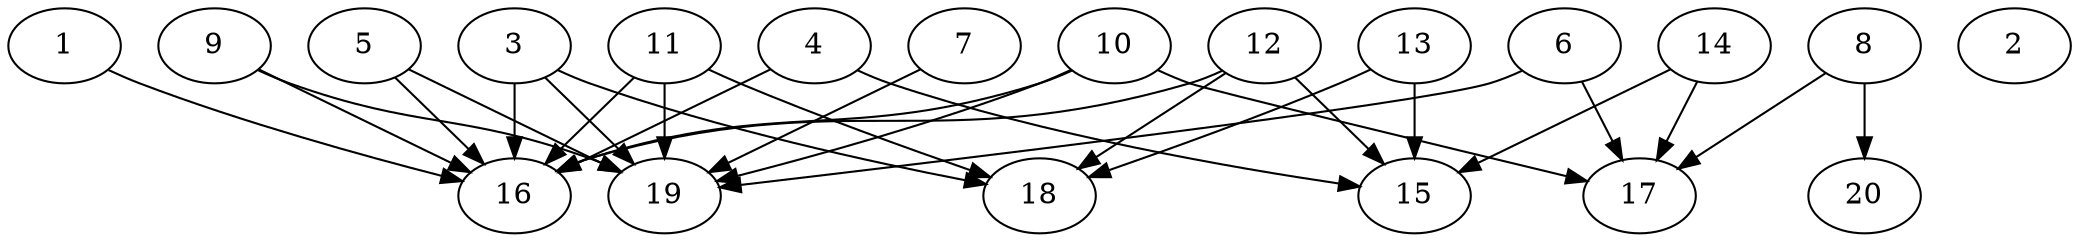 // DAG automatically generated by daggen at Wed Jul 24 21:21:55 2019
// ./daggen --dot -n 20 --ccr 0.4 --fat 0.8 --regular 0.5 --density 0.6 --mindata 5242880 --maxdata 52428800 
digraph G {
  1 [size="112560640", alpha="0.06", expect_size="45024256"] 
  1 -> 16 [size ="45024256"]
  2 [size="45626880", alpha="0.16", expect_size="18250752"] 
  3 [size="120668160", alpha="0.12", expect_size="48267264"] 
  3 -> 16 [size ="48267264"]
  3 -> 18 [size ="48267264"]
  3 -> 19 [size ="48267264"]
  4 [size="117488640", alpha="0.09", expect_size="46995456"] 
  4 -> 15 [size ="46995456"]
  4 -> 16 [size ="46995456"]
  5 [size="42393600", alpha="0.01", expect_size="16957440"] 
  5 -> 16 [size ="16957440"]
  5 -> 19 [size ="16957440"]
  6 [size="23316480", alpha="0.05", expect_size="9326592"] 
  6 -> 17 [size ="9326592"]
  6 -> 19 [size ="9326592"]
  7 [size="41546240", alpha="0.14", expect_size="16618496"] 
  7 -> 19 [size ="16618496"]
  8 [size="66810880", alpha="0.10", expect_size="26724352"] 
  8 -> 17 [size ="26724352"]
  8 -> 20 [size ="26724352"]
  9 [size="29248000", alpha="0.12", expect_size="11699200"] 
  9 -> 16 [size ="11699200"]
  9 -> 19 [size ="11699200"]
  10 [size="76129280", alpha="0.11", expect_size="30451712"] 
  10 -> 16 [size ="30451712"]
  10 -> 17 [size ="30451712"]
  10 -> 19 [size ="30451712"]
  11 [size="41827840", alpha="0.16", expect_size="16731136"] 
  11 -> 16 [size ="16731136"]
  11 -> 18 [size ="16731136"]
  11 -> 19 [size ="16731136"]
  12 [size="79631360", alpha="0.04", expect_size="31852544"] 
  12 -> 15 [size ="31852544"]
  12 -> 16 [size ="31852544"]
  12 -> 18 [size ="31852544"]
  13 [size="53568000", alpha="0.16", expect_size="21427200"] 
  13 -> 15 [size ="21427200"]
  13 -> 18 [size ="21427200"]
  14 [size="123143680", alpha="0.15", expect_size="49257472"] 
  14 -> 15 [size ="49257472"]
  14 -> 17 [size ="49257472"]
  15 [size="60436480", alpha="0.11", expect_size="24174592"] 
  16 [size="64384000", alpha="0.15", expect_size="25753600"] 
  17 [size="96768000", alpha="0.07", expect_size="38707200"] 
  18 [size="59732480", alpha="0.20", expect_size="23892992"] 
  19 [size="116216320", alpha="0.10", expect_size="46486528"] 
  20 [size="67968000", alpha="0.20", expect_size="27187200"] 
}
